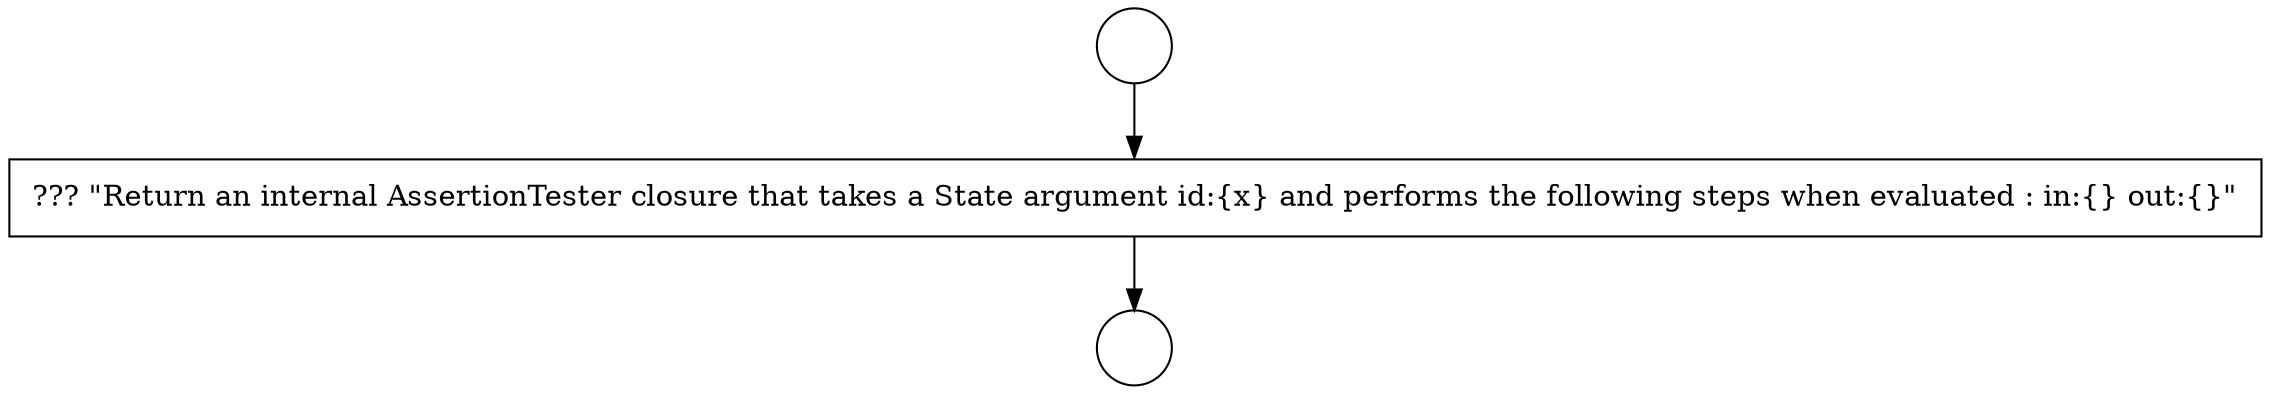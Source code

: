 digraph {
  node12707 [shape=circle label=" " color="black" fillcolor="white" style=filled]
  node12709 [shape=none, margin=0, label=<<font color="black">
    <table border="0" cellborder="1" cellspacing="0" cellpadding="10">
      <tr><td align="left">??? &quot;Return an internal AssertionTester closure that takes a State argument id:{x} and performs the following steps when evaluated : in:{} out:{}&quot;</td></tr>
    </table>
  </font>> color="black" fillcolor="white" style=filled]
  node12708 [shape=circle label=" " color="black" fillcolor="white" style=filled]
  node12707 -> node12709 [ color="black"]
  node12709 -> node12708 [ color="black"]
}

